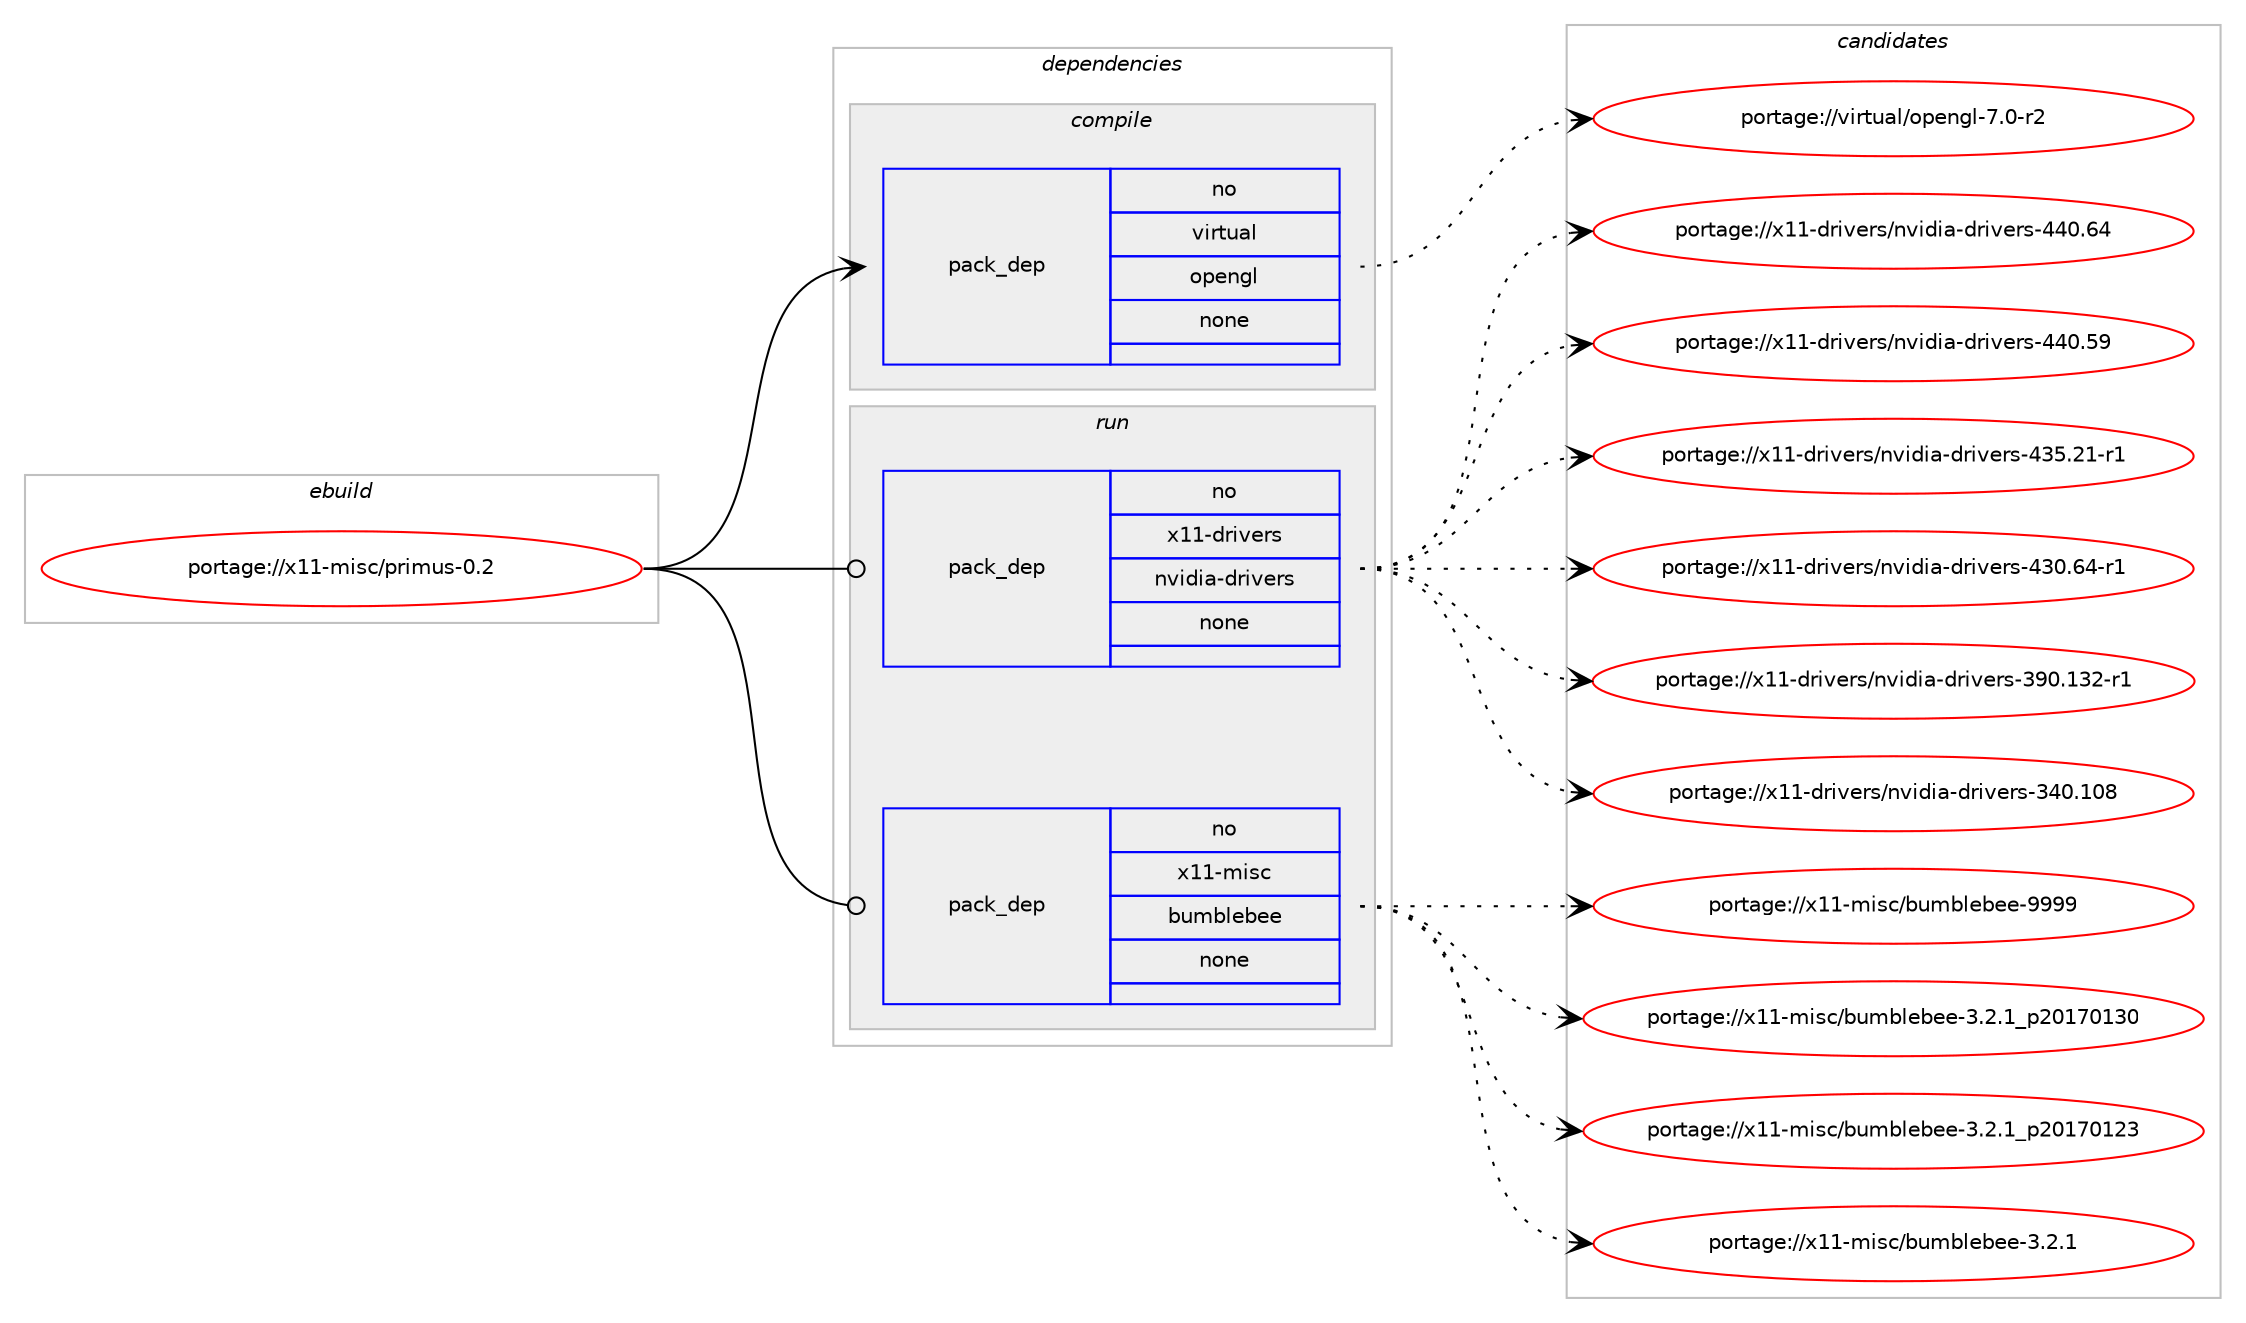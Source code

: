 digraph prolog {

# *************
# Graph options
# *************

newrank=true;
concentrate=true;
compound=true;
graph [rankdir=LR,fontname=Helvetica,fontsize=10,ranksep=1.5];#, ranksep=2.5, nodesep=0.2];
edge  [arrowhead=vee];
node  [fontname=Helvetica,fontsize=10];

# **********
# The ebuild
# **********

subgraph cluster_leftcol {
color=gray;
rank=same;
label=<<i>ebuild</i>>;
id [label="portage://x11-misc/primus-0.2", color=red, width=4, href="../x11-misc/primus-0.2.svg"];
}

# ****************
# The dependencies
# ****************

subgraph cluster_midcol {
color=gray;
label=<<i>dependencies</i>>;
subgraph cluster_compile {
fillcolor="#eeeeee";
style=filled;
label=<<i>compile</i>>;
subgraph pack7198 {
dependency8301 [label=<<TABLE BORDER="0" CELLBORDER="1" CELLSPACING="0" CELLPADDING="4" WIDTH="220"><TR><TD ROWSPAN="6" CELLPADDING="30">pack_dep</TD></TR><TR><TD WIDTH="110">no</TD></TR><TR><TD>virtual</TD></TR><TR><TD>opengl</TD></TR><TR><TD>none</TD></TR><TR><TD></TD></TR></TABLE>>, shape=none, color=blue];
}
id:e -> dependency8301:w [weight=20,style="solid",arrowhead="vee"];
}
subgraph cluster_compileandrun {
fillcolor="#eeeeee";
style=filled;
label=<<i>compile and run</i>>;
}
subgraph cluster_run {
fillcolor="#eeeeee";
style=filled;
label=<<i>run</i>>;
subgraph pack7199 {
dependency8302 [label=<<TABLE BORDER="0" CELLBORDER="1" CELLSPACING="0" CELLPADDING="4" WIDTH="220"><TR><TD ROWSPAN="6" CELLPADDING="30">pack_dep</TD></TR><TR><TD WIDTH="110">no</TD></TR><TR><TD>x11-drivers</TD></TR><TR><TD>nvidia-drivers</TD></TR><TR><TD>none</TD></TR><TR><TD></TD></TR></TABLE>>, shape=none, color=blue];
}
id:e -> dependency8302:w [weight=20,style="solid",arrowhead="odot"];
subgraph pack7200 {
dependency8303 [label=<<TABLE BORDER="0" CELLBORDER="1" CELLSPACING="0" CELLPADDING="4" WIDTH="220"><TR><TD ROWSPAN="6" CELLPADDING="30">pack_dep</TD></TR><TR><TD WIDTH="110">no</TD></TR><TR><TD>x11-misc</TD></TR><TR><TD>bumblebee</TD></TR><TR><TD>none</TD></TR><TR><TD></TD></TR></TABLE>>, shape=none, color=blue];
}
id:e -> dependency8303:w [weight=20,style="solid",arrowhead="odot"];
}
}

# **************
# The candidates
# **************

subgraph cluster_choices {
rank=same;
color=gray;
label=<<i>candidates</i>>;

subgraph choice7198 {
color=black;
nodesep=1;
choice1181051141161179710847111112101110103108455546484511450 [label="portage://virtual/opengl-7.0-r2", color=red, width=4,href="../virtual/opengl-7.0-r2.svg"];
dependency8301:e -> choice1181051141161179710847111112101110103108455546484511450:w [style=dotted,weight="100"];
}
subgraph choice7199 {
color=black;
nodesep=1;
choice12049494510011410511810111411547110118105100105974510011410511810111411545525248465452 [label="portage://x11-drivers/nvidia-drivers-440.64", color=red, width=4,href="../x11-drivers/nvidia-drivers-440.64.svg"];
choice12049494510011410511810111411547110118105100105974510011410511810111411545525248465357 [label="portage://x11-drivers/nvidia-drivers-440.59", color=red, width=4,href="../x11-drivers/nvidia-drivers-440.59.svg"];
choice120494945100114105118101114115471101181051001059745100114105118101114115455251534650494511449 [label="portage://x11-drivers/nvidia-drivers-435.21-r1", color=red, width=4,href="../x11-drivers/nvidia-drivers-435.21-r1.svg"];
choice120494945100114105118101114115471101181051001059745100114105118101114115455251484654524511449 [label="portage://x11-drivers/nvidia-drivers-430.64-r1", color=red, width=4,href="../x11-drivers/nvidia-drivers-430.64-r1.svg"];
choice12049494510011410511810111411547110118105100105974510011410511810111411545515748464951504511449 [label="portage://x11-drivers/nvidia-drivers-390.132-r1", color=red, width=4,href="../x11-drivers/nvidia-drivers-390.132-r1.svg"];
choice1204949451001141051181011141154711011810510010597451001141051181011141154551524846494856 [label="portage://x11-drivers/nvidia-drivers-340.108", color=red, width=4,href="../x11-drivers/nvidia-drivers-340.108.svg"];
dependency8302:e -> choice12049494510011410511810111411547110118105100105974510011410511810111411545525248465452:w [style=dotted,weight="100"];
dependency8302:e -> choice12049494510011410511810111411547110118105100105974510011410511810111411545525248465357:w [style=dotted,weight="100"];
dependency8302:e -> choice120494945100114105118101114115471101181051001059745100114105118101114115455251534650494511449:w [style=dotted,weight="100"];
dependency8302:e -> choice120494945100114105118101114115471101181051001059745100114105118101114115455251484654524511449:w [style=dotted,weight="100"];
dependency8302:e -> choice12049494510011410511810111411547110118105100105974510011410511810111411545515748464951504511449:w [style=dotted,weight="100"];
dependency8302:e -> choice1204949451001141051181011141154711011810510010597451001141051181011141154551524846494856:w [style=dotted,weight="100"];
}
subgraph choice7200 {
color=black;
nodesep=1;
choice12049494510910511599479811710998108101981011014557575757 [label="portage://x11-misc/bumblebee-9999", color=red, width=4,href="../x11-misc/bumblebee-9999.svg"];
choice1204949451091051159947981171099810810198101101455146504649951125048495548495148 [label="portage://x11-misc/bumblebee-3.2.1_p20170130", color=red, width=4,href="../x11-misc/bumblebee-3.2.1_p20170130.svg"];
choice1204949451091051159947981171099810810198101101455146504649951125048495548495051 [label="portage://x11-misc/bumblebee-3.2.1_p20170123", color=red, width=4,href="../x11-misc/bumblebee-3.2.1_p20170123.svg"];
choice1204949451091051159947981171099810810198101101455146504649 [label="portage://x11-misc/bumblebee-3.2.1", color=red, width=4,href="../x11-misc/bumblebee-3.2.1.svg"];
dependency8303:e -> choice12049494510910511599479811710998108101981011014557575757:w [style=dotted,weight="100"];
dependency8303:e -> choice1204949451091051159947981171099810810198101101455146504649951125048495548495148:w [style=dotted,weight="100"];
dependency8303:e -> choice1204949451091051159947981171099810810198101101455146504649951125048495548495051:w [style=dotted,weight="100"];
dependency8303:e -> choice1204949451091051159947981171099810810198101101455146504649:w [style=dotted,weight="100"];
}
}

}
